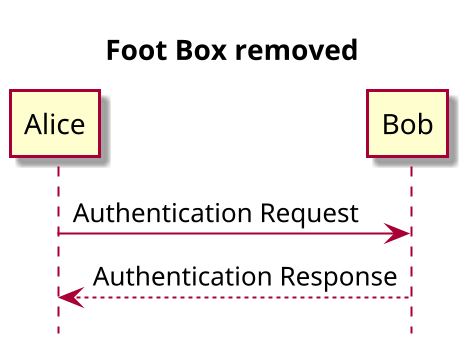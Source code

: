 @startuml Removing Foot Boxes
skin rose
scale 2

/'
You can use the hide footbox keywords to remove the foot boxes of the diagram.
'/

hide footbox
title Foot Box removed

Alice -> Bob: Authentication Request
Bob --> Alice: Authentication Response

@enduml
